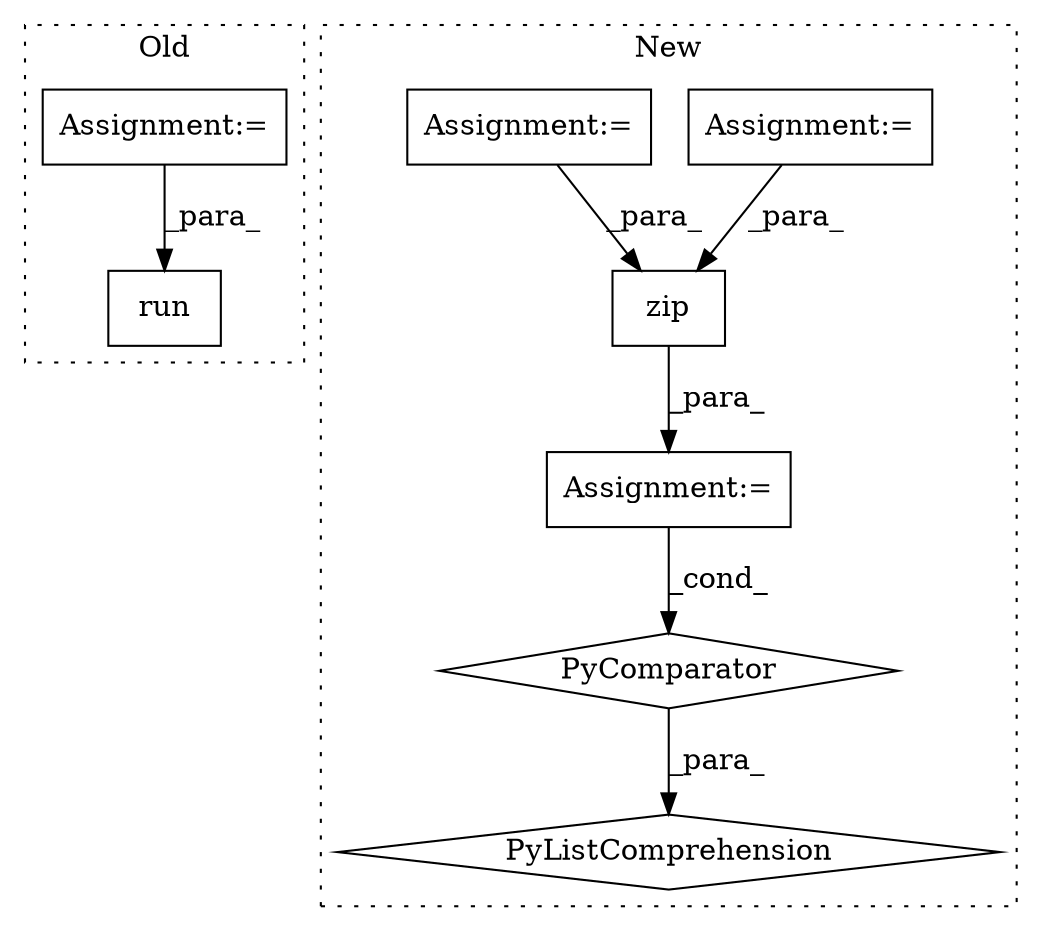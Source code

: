 digraph G {
subgraph cluster0 {
1 [label="run" a="32" s="6383,6416" l="4,1" shape="box"];
6 [label="Assignment:=" a="7" s="6082" l="1" shape="box"];
label = "Old";
style="dotted";
}
subgraph cluster1 {
2 [label="zip" a="32" s="3236,3271" l="4,1" shape="box"];
3 [label="Assignment:=" a="7" s="2396" l="16" shape="box"];
4 [label="Assignment:=" a="7" s="3229" l="52" shape="box"];
5 [label="Assignment:=" a="7" s="2284" l="14" shape="box"];
7 [label="PyListComprehension" a="109" s="3130" l="159" shape="diamond"];
8 [label="PyComparator" a="113" s="3229" l="52" shape="diamond"];
label = "New";
style="dotted";
}
2 -> 4 [label="_para_"];
3 -> 2 [label="_para_"];
4 -> 8 [label="_cond_"];
5 -> 2 [label="_para_"];
6 -> 1 [label="_para_"];
8 -> 7 [label="_para_"];
}